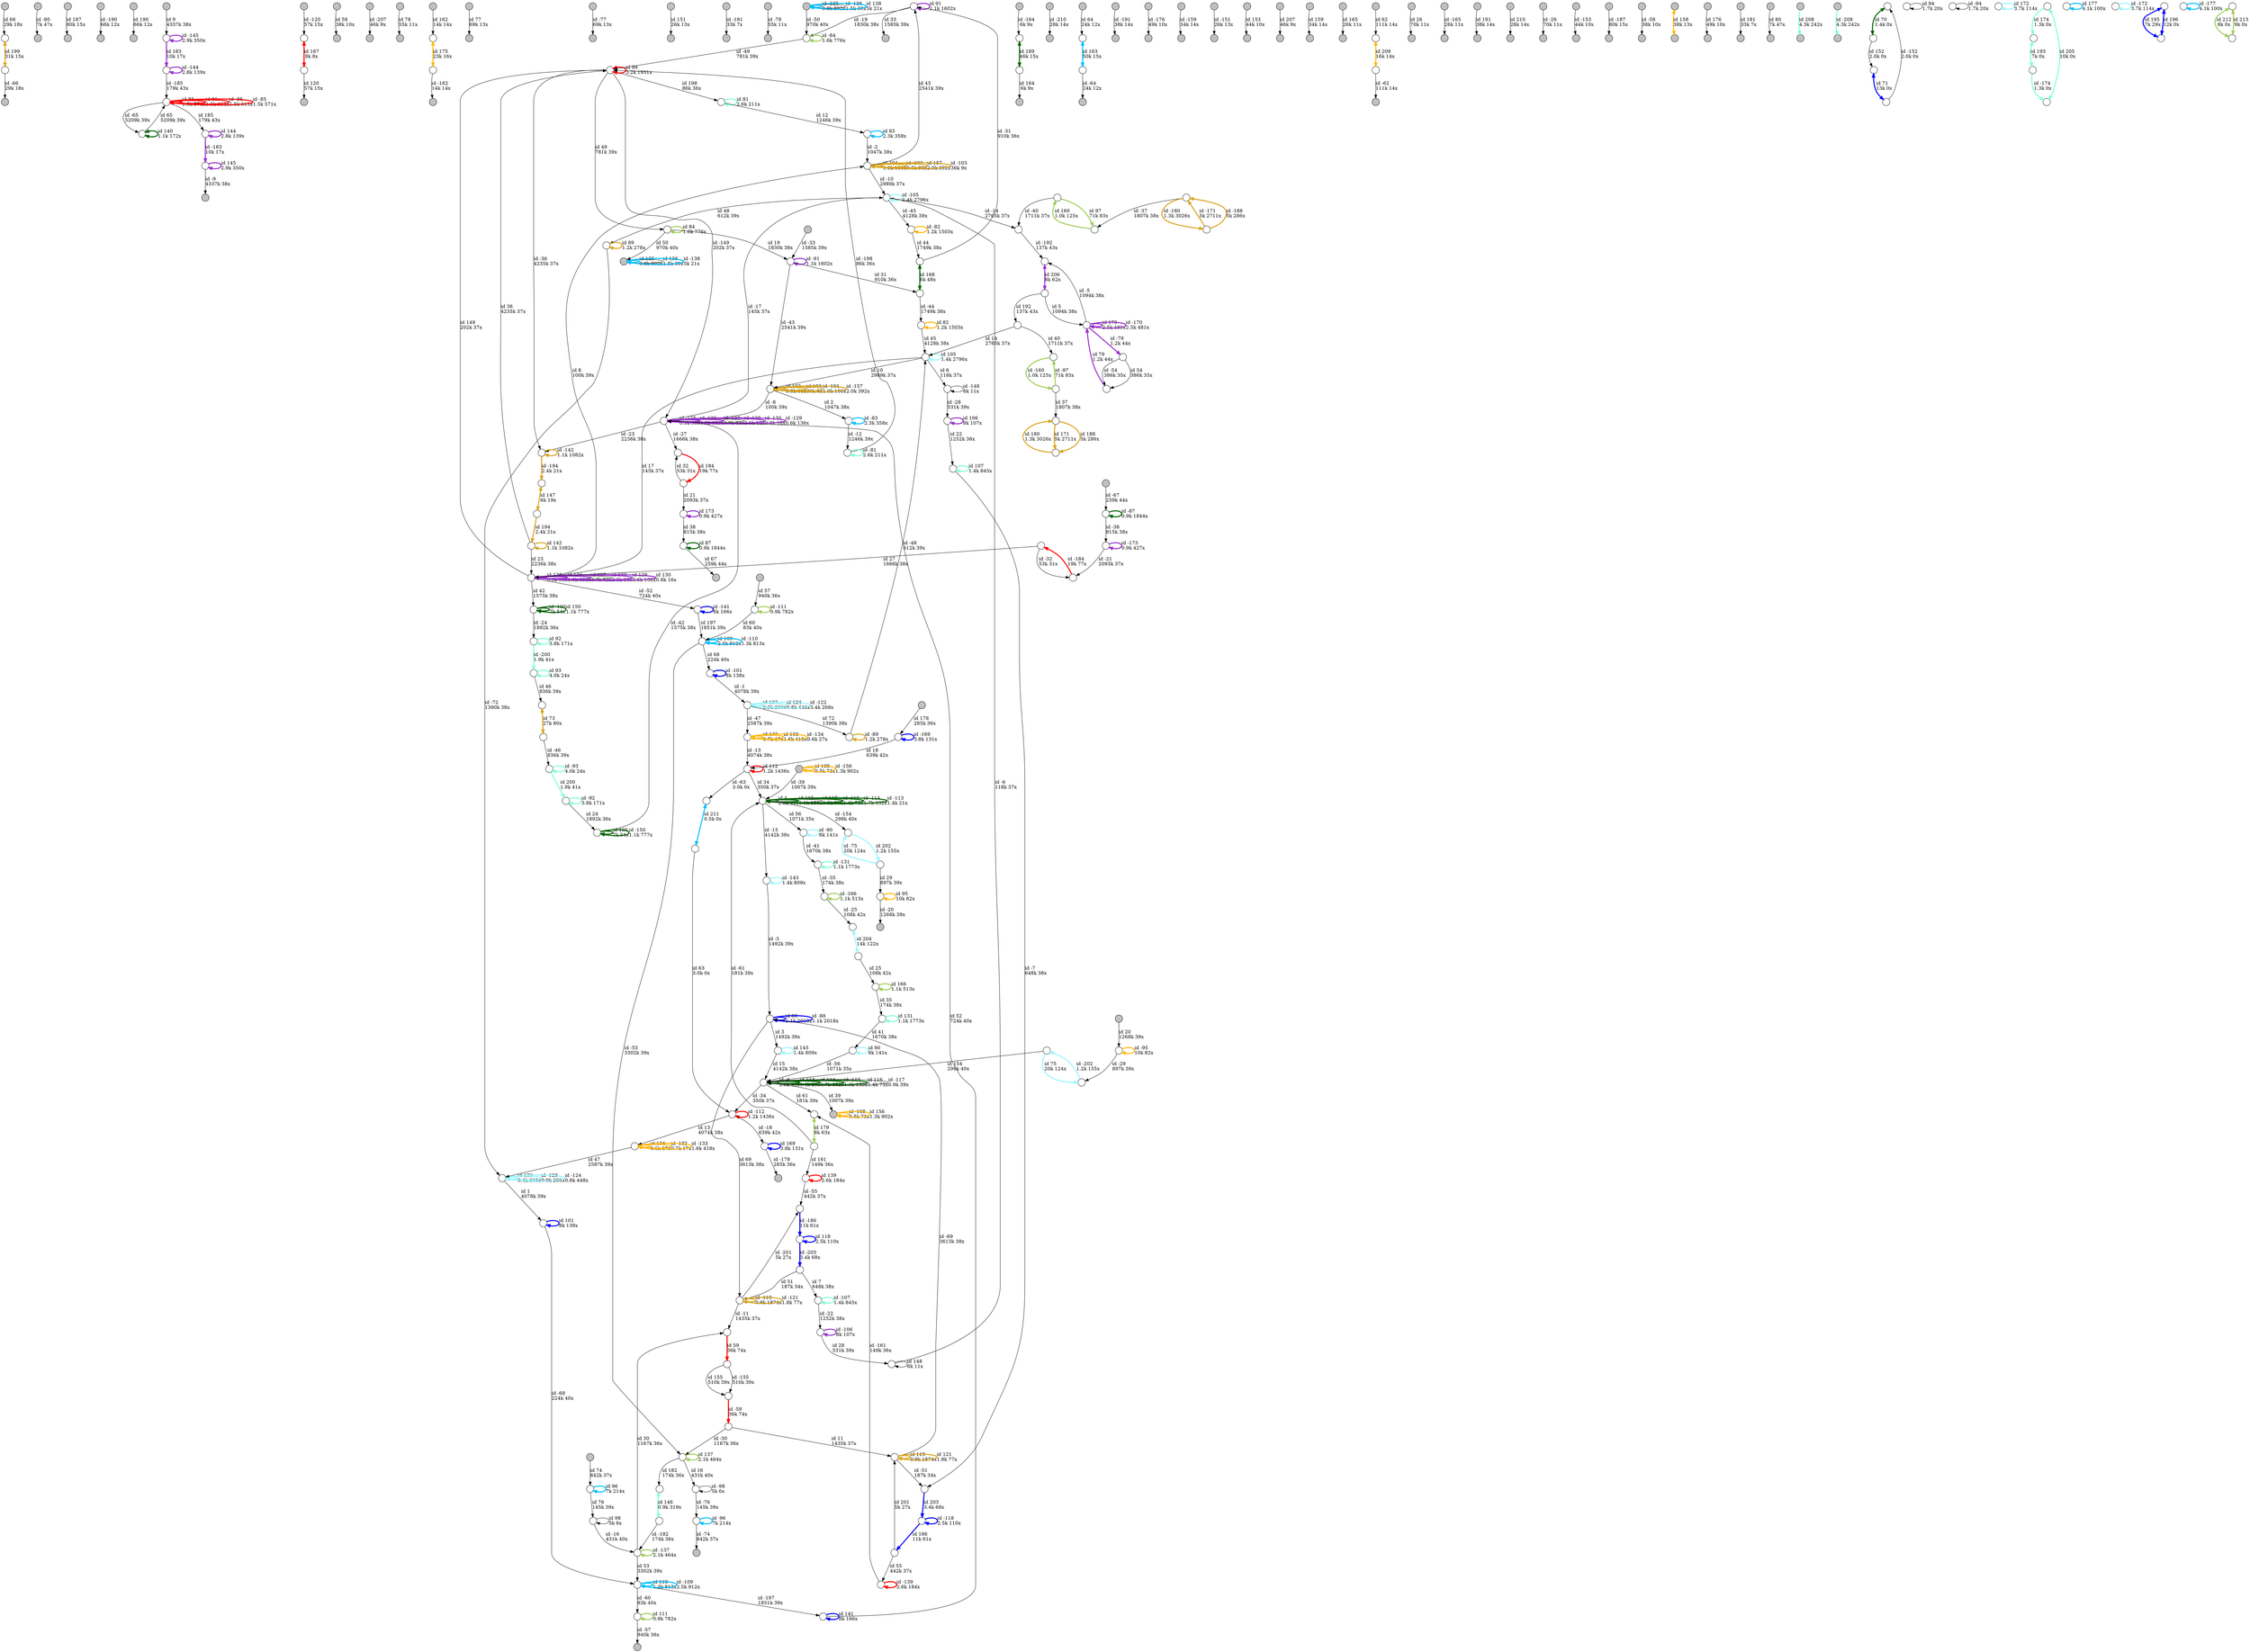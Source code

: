 digraph {
nodesep = 0.5;
node [shape = circle, label = "", height = 0.3];
"0" [style = "filled", fillcolor = "grey"];
"1" [style = "filled", fillcolor = "grey"];
"2" [style = "filled", fillcolor = "grey"];
"3" [style = "filled", fillcolor = "grey"];
"4" [style = "filled", fillcolor = "grey"];
"5" [style = "filled", fillcolor = "grey"];
"6" [style = "filled", fillcolor = "grey"];
"7" [style = "filled", fillcolor = "grey"];
"8" [style = "filled", fillcolor = "grey"];
"9" [style = "filled", fillcolor = "grey"];
"10" [style = "filled", fillcolor = "grey"];
"11" [style = "filled", fillcolor = "grey"];
"12" [style = "filled", fillcolor = "grey"];
"13" [style = "filled", fillcolor = "grey"];
"14" [style = "filled", fillcolor = "grey"];
"15" [style = "filled", fillcolor = "grey"];
"16" [style = "filled", fillcolor = "grey"];
"17" [style = "filled", fillcolor = "grey"];
"18" [style = "filled", fillcolor = "grey"];
"19" [style = "filled", fillcolor = "grey"];
"20" [style = "filled", fillcolor = "grey"];
"21" [style = "filled", fillcolor = "grey"];
"22" [style = "filled", fillcolor = "grey"];
"23" [style = "filled", fillcolor = "grey"];
"24" [style = "filled", fillcolor = "grey"];
"25" [style = "filled", fillcolor = "grey"];
"26" [style = "filled", fillcolor = "grey"];
"27" [style = "filled", fillcolor = "grey"];
"28" [style = "filled", fillcolor = "grey"];
"29" [style = "filled", fillcolor = "grey"];
"30" [style = "filled", fillcolor = "grey"];
"31" [style = "filled", fillcolor = "grey"];
"32" [style = "filled", fillcolor = "grey"];
"33" [style = "filled", fillcolor = "grey"];
"34" [style = "filled", fillcolor = "grey"];
"35" [style = "filled", fillcolor = "grey"];
"36" [style = "filled", fillcolor = "grey"];
"37" [style = "filled", fillcolor = "grey"];
"38" [style = "filled", fillcolor = "grey"];
"39" [style = "filled", fillcolor = "grey"];
"40" [style = "filled", fillcolor = "grey"];
"41" [style = "filled", fillcolor = "grey"];
"42" [style = "filled", fillcolor = "grey"];
"43" [style = "filled", fillcolor = "grey"];
"44" [style = "filled", fillcolor = "grey"];
"45" [style = "filled", fillcolor = "grey"];
"46" [style = "filled", fillcolor = "grey"];
"47" [style = "filled", fillcolor = "grey"];
"48" [style = "filled", fillcolor = "grey"];
"49" [style = "filled", fillcolor = "grey"];
"50" [style = "filled", fillcolor = "grey"];
"51" [style = "filled", fillcolor = "grey"];
"52" [style = "filled", fillcolor = "grey"];
"53" [style = "filled", fillcolor = "grey"];
"54" [style = "filled", fillcolor = "grey"];
"55" [style = "filled", fillcolor = "grey"];
"56" [style = "filled", fillcolor = "grey"];
"57" [style = "filled", fillcolor = "grey"];
"58" [style = "filled", fillcolor = "grey"];
"59" [style = "filled", fillcolor = "grey"];
"60" [style = "filled", fillcolor = "grey"];
"61" [style = "filled", fillcolor = "grey"];
"62" [style = "filled", fillcolor = "grey"];
"63" [style = "filled", fillcolor = "grey"];
"64" [style = "filled", fillcolor = "grey"];
"65" [style = "filled", fillcolor = "grey"];
"66" [style = "filled", fillcolor = "grey"];
"67" [style = "filled", fillcolor = "grey"];
"68" [style = "filled", fillcolor = "grey"];
"69" [style = "filled", fillcolor = "grey"];
"70" [style = "filled", fillcolor = "grey"];
"71" [style = "filled", fillcolor = "grey"];
"72" [style = "filled", fillcolor = "grey"];
"73" [style = "filled", fillcolor = "grey"];
"74" [style = "filled", fillcolor = "grey"];
"75" [style = "filled", fillcolor = "grey"];
"76" [style = "filled", fillcolor = "grey"];
"77" [style = "filled", fillcolor = "grey"];
"78" [style = "filled", fillcolor = "grey"];
"79" [style = "filled", fillcolor = "grey"];
"80" [style = "filled", fillcolor = "grey"];
"81" [style = "filled", fillcolor = "grey"];
"82" [style = "filled", fillcolor = "grey"];
"83" [style = "filled", fillcolor = "grey"];
"84" [style = "filled", fillcolor = "grey"];
"85" [style = "filled", fillcolor = "grey"];
"86" [style = "filled", fillcolor = "grey"];
"87" [style = "filled", fillcolor = "grey"];
"88" [style = "filled", fillcolor = "grey"];
"89" [style = "filled", fillcolor = "grey"];
"90" [style = "filled", fillcolor = "grey"];
"91" [style = "filled", fillcolor = "grey"];
"92" [style = "filled", fillcolor = "grey"];
"93" [style = "filled", fillcolor = "grey"];
"94" [style = "filled", fillcolor = "grey"];
"95" [style = "filled", fillcolor = "grey"];
"96" [style = "filled", fillcolor = "grey"];
"97" [style = "filled", fillcolor = "grey"];
"98" [style = "filled", fillcolor = "grey"];
"99" [style = "filled", fillcolor = "grey"];
"101" -> "100" [label = "id 1\l4078k 39x", color = "black"] ;
"103" -> "102" [label = "id -1\l4078k 39x", color = "black"] ;
"105" -> "104" [label = "id 2\l1047k 38x", color = "black"] ;
"107" -> "106" [label = "id 3\l1492k 39x", color = "black"] ;
"108" -> "108" [label = "id 4\l2.8k 41x", color = "black"] ;
"109" -> "109" [label = "id -4\l2.8k 41x", color = "black"] ;
"111" -> "110" [label = "id 5\l1094k 38x", color = "black"] ;
"112" -> "107" [label = "id -3\l1492k 39x", color = "black"] ;
"114" -> "113" [label = "id 6\l118k 37x", color = "black"] ;
"116" -> "115" [label = "id -6\l118k 37x", color = "black"] ;
"118" -> "117" [label = "id 7\l648k 38x", color = "black"] ;
"120" -> "119" [label = "id 8\l100k 39x", color = "black"] ;
"66" -> "121" [label = "id 9\l4337k 38x", color = "black"] ;
"114" -> "105" [label = "id 10\l2989k 37x", color = "black"] ;
"123" -> "122" [label = "id 11\l1435k 37x", color = "black"] ;
"125" -> "124" [label = "id 12\l1246k 39x", color = "black"] ;
"127" -> "126" [label = "id 13\l4074k 38x", color = "black"] ;
"128" -> "114" [label = "id 14\l2765k 37x", color = "black"] ;
"106" -> "109" [label = "id 15\l4142k 38x", color = "black"] ;
"130" -> "129" [label = "id 16\l431k 40x", color = "black"] ;
"114" -> "120" [label = "id 17\l145k 37x", color = "black"] ;
"131" -> "115" [label = "id -17\l145k 37x", color = "black"] ;
"133" -> "132" [label = "id 18\l639k 42x", color = "black"] ;
"135" -> "134" [label = "id 19\l1830k 38x", color = "black"] ;
"91" -> "136" [label = "id 20\l1268k 39x", color = "black"] ;
"138" -> "137" [label = "id 21\l2093k 37x", color = "black"] ;
"140" -> "139" [label = "id -21\l2093k 37x", color = "black"] ;
"142" -> "141" [label = "id 22\l1252k 38x", color = "black"] ;
"143" -> "120" [label = "id 23\l2236k 38x", color = "black"] ;
"131" -> "144" [label = "id -23\l2236k 38x", color = "black"] ;
"146" -> "145" [label = "id 24\l1892k 36x", color = "black"] ;
"148" -> "147" [label = "id 25\l108k 42x", color = "black"] ;
"38" -> "92" [label = "id 26\l70k 11x", color = "black"] ;
"149" -> "120" [label = "id 27\l1666k 38x", color = "black"] ;
"150" -> "116" [label = "id 28\l531k 39x", color = "black"] ;
"152" -> "151" [label = "id 29\l897k 39x", color = "black"] ;
"154" -> "153" [label = "id 30\l1167k 36x", color = "black"] ;
"123" -> "130" [label = "id -30\l1167k 36x", color = "black"] ;
"134" -> "155" [label = "id 31\l910k 36x", color = "black"] ;
"138" -> "156" [label = "id 32\l53k 31x", color = "black"] ;
"157" -> "19" [label = "id 33\l1585k 39x", color = "black"] ;
"158" -> "153" [label = "id -11\l1435k 37x", color = "black"] ;
"159" -> "157" [label = "id -31\l910k 36x", color = "black"] ;
"132" -> "108" [label = "id 34\l350k 37x", color = "black"] ;
"147" -> "160" [label = "id 35\l174k 38x", color = "black"] ;
"143" -> "161" [label = "id 36\l4235k 37x", color = "black"] ;
"163" -> "162" [label = "id 37\l1807k 38x", color = "black"] ;
"30" -> "134" [label = "id -33\l1585k 39x", color = "black"] ;
"137" -> "164" [label = "id 38\l815k 38x", color = "black"] ;
"165" -> "140" [label = "id -38\l815k 38x", color = "black"] ;
"109" -> "94" [label = "id 39\l1007k 39x", color = "black"] ;
"87" -> "108" [label = "id -39\l1007k 39x", color = "black"] ;
"117" -> "150" [label = "id -22\l1252k 38x", color = "black"] ;
"128" -> "166" [label = "id 40\l1711k 37x", color = "black"] ;
"151" -> "70" [label = "id -20\l1268k 39x", color = "black"] ;
"160" -> "167" [label = "id 41\l1670k 38x", color = "black"] ;
"120" -> "168" [label = "id 42\l1575k 38x", color = "black"] ;
"145" -> "131" [label = "id -42\l1575k 38x", color = "black"] ;
"119" -> "157" [label = "id 43\l2541k 39x", color = "black"] ;
"169" -> "159" [label = "id 44\l1749k 38x", color = "black"] ;
"155" -> "170" [label = "id -44\l1749k 38x", color = "black"] ;
"172" -> "171" [label = "id -35\l174k 38x", color = "black"] ;
"170" -> "114" [label = "id 45\l4128k 38x", color = "black"] ;
"174" -> "173" [label = "id -40\l1711k 37x", color = "black"] ;
"176" -> "175" [label = "id -37\l1807k 38x", color = "black"] ;
"178" -> "177" [label = "id 46\l836k 39x", color = "black"] ;
"168" -> "179" [label = "id -24\l1892k 36x", color = "black"] ;
"161" -> "144" [label = "id -36\l4235k 37x", color = "black"] ;
"126" -> "101" [label = "id 47\l2587k 39x", color = "black"] ;
"102" -> "180" [label = "id -47\l2587k 39x", color = "black"] ;
"115" -> "181" [label = "id 48\l612k 39x", color = "black"] ;
"115" -> "173" [label = "id -14\l2765k 37x", color = "black"] ;
"104" -> "182" [label = "id -12\l1246k 39x", color = "black"] ;
"183" -> "114" [label = "id -48\l612k 39x", color = "black"] ;
"161" -> "135" [label = "id 49\l781k 39x", color = "black"] ;
"184" -> "161" [label = "id -49\l781k 39x", color = "black"] ;
"185" -> "5" [label = "id -9\l4337k 38x", color = "black"] ;
"135" -> "88" [label = "id 50\l970k 40x", color = "black"] ;
"75" -> "184" [label = "id -50\l970k 40x", color = "black"] ;
"118" -> "158" [label = "id 51\l187k 34x", color = "black"] ;
"186" -> "131" [label = "id 52\l724k 40x", color = "black"] ;
"122" -> "187" [label = "id -51\l187k 34x", color = "black"] ;
"120" -> "188" [label = "id -52\l724k 40x", color = "black"] ;
"154" -> "189" [label = "id 53\l3302k 39x", color = "black"] ;
"190" -> "154" [label = "id -16\l431k 40x", color = "black"] ;
"191" -> "130" [label = "id -53\l3302k 39x", color = "black"] ;
"131" -> "156" [label = "id -27\l1666k 38x", color = "black"] ;
"136" -> "192" [label = "id -29\l897k 39x", color = "black"] ;
"194" -> "193" [label = "id 54\l386k 35x", color = "black"] ;
"194" -> "193" [label = "id -54\l386k 35x", color = "black"] ;
"134" -> "105" [label = "id -43\l2541k 39x", color = "black"] ;
"108" -> "112" [label = "id -15\l4142k 38x", color = "black"] ;
"196" -> "195" [label = "id 55\l442k 37x", color = "black"] ;
"108" -> "197" [label = "id 56\l1071k 35x", color = "black"] ;
"127" -> "198" [label = "id -18\l639k 42x", color = "black"] ;
"24" -> "199" [label = "id 57\l940k 36x", color = "black"] ;
"76" -> "7" [label = "id 58\l38k 10x", color = "black"] ;
"141" -> "187" [label = "id -7\l648k 38x", color = "black"] ;
"197" -> "172" [label = "id -41\l1670k 38x", color = "black"] ;
"180" -> "132" [label = "id -13\l4074k 38x", color = "black"] ;
"113" -> "142" [label = "id -28\l531k 39x", color = "black"] ;
"157" -> "184" [label = "id -19\l1830k 38x", color = "black"] ;
"153" -> "200" [label = "id 59\l36k 74x", color = "red" , penwidth = 3] ;
"201" -> "123" [label = "id -59\l36k 74x", color = "red" , penwidth = 3] ;
"199" -> "191" [label = "id 60\l83k 40x", color = "black"] ;
"110" -> "202" [label = "id -5\l1094k 38x", color = "black"] ;
"189" -> "203" [label = "id -60\l83k 40x", color = "black"] ;
"109" -> "204" [label = "id 61\l181k 39x", color = "black"] ;
"90" -> "205" [label = "id 62\l111k 14x", color = "black"] ;
"206" -> "37" [label = "id -62\l111k 14x", color = "black"] ;
"115" -> "169" [label = "id -45\l4128k 38x", color = "black"] ;
"109" -> "127" [label = "id -34\l350k 37x", color = "black"] ;
"207" -> "127" [label = "id 63\l3.0k 0x", color = "black"] ;
"132" -> "208" [label = "id -63\l3.0k 0x", color = "black"] ;
"22" -> "209" [label = "id 64\l24k 12x", color = "black"] ;
"105" -> "131" [label = "id -8\l100k 39x", color = "black"] ;
"211" -> "210" [label = "id 65\l5209k 39x", color = "black"] ;
"210" -> "211" [label = "id -65\l5209k 39x", color = "black"] ;
"0" -> "212" [label = "id 66\l29k 18x", color = "black"] ;
"171" -> "213" [label = "id -25\l108k 42x", color = "black"] ;
"164" -> "55" [label = "id 67\l259k 44x", color = "black"] ;
"60" -> "165" [label = "id -67\l259k 44x", color = "black"] ;
"191" -> "103" [label = "id 68\l224k 40x", color = "black"] ;
"167" -> "109" [label = "id -56\l1071k 35x", color = "black"] ;
"107" -> "158" [label = "id 69\l3613k 38x", color = "black"] ;
"122" -> "107" [label = "id -69\l3613k 38x", color = "black"] ;
"215" -> "214" [label = "id 70\l1.4k 0x", color = "darkgreen" , penwidth = 3, dir = both] ;
"217" -> "216" [label = "id 71\l13k 0x", color = "blue" , penwidth = 3, dir = both] ;
"119" -> "115" [label = "id -10\l2989k 37x", color = "black"] ;
"149" -> "139" [label = "id -32\l53k 31x", color = "black"] ;
"102" -> "183" [label = "id 72\l1390k 38x", color = "black"] ;
"219" -> "218" [label = "id -55\l442k 37x", color = "black"] ;
"177" -> "220" [label = "id 73\l27k 80x", color = "goldenrod" , penwidth = 3, dir = both] ;
"43" -> "221" [label = "id 74\l842k 37x", color = "black"] ;
"222" -> "192" [label = "id 75\l20k 124x", color = "cadetblue1" , penwidth = 3] ;
"221" -> "190" [label = "id 76\l145k 39x", color = "black"] ;
"129" -> "223" [label = "id -76\l145k 39x", color = "black"] ;
"59" -> "13" [label = "id 77\l69k 13x", color = "black"] ;
"78" -> "9" [label = "id 78\l55k 11x", color = "black"] ;
"193" -> "110" [label = "id 79\l1.2k 44x", color = "darkorchid" , penwidth = 3] ;
"110" -> "194" [label = "id -79\l1.2k 44x", color = "darkorchid" , penwidth = 3] ;
"74" -> "86" [label = "id 80\l7k 47x", color = "black"] ;
"53" -> "1" [label = "id -80\l7k 47x", color = "black"] ;
"125" -> "125" [label = "id 81\l2.6k 211x", color = "aquamarine1" , penwidth = 3] ;
"124" -> "119" [label = "id -2\l1047k 38x", color = "black"] ;
"170" -> "170" [label = "id 82\l1.2k 1503x", color = "darkgoldenrod1" , penwidth = 3] ;
"124" -> "124" [label = "id 83\l2.3k 358x", color = "deepskyblue1" , penwidth = 3] ;
"135" -> "135" [label = "id 84\l1.6k 776x", color = "darkolivegreen3" , penwidth = 3] ;
"184" -> "184" [label = "id -84\l1.6k 776x", color = "darkolivegreen3" , penwidth = 3] ;
"210" -> "210" [label = "id 85\l1.5k 571x", color = "red" , penwidth = 3] ;
"210" -> "210" [label = "id 86\l1.5k 613x", color = "red" , penwidth = 3] ;
"164" -> "164" [label = "id 87\l0.9k 1844x", color = "darkgreen" , penwidth = 3] ;
"107" -> "107" [label = "id 88\l1.1k 2018x", color = "blue" , penwidth = 3] ;
"181" -> "181" [label = "id 89\l1.2k 278x", color = "goldenrod" , penwidth = 3] ;
"167" -> "167" [label = "id 90\l8k 141x", color = "cadetblue1" , penwidth = 3] ;
"157" -> "157" [label = "id 91\l1.1k 1602x", color = "darkorchid" , penwidth = 3] ;
"179" -> "179" [label = "id 92\l3.8k 171x", color = "aquamarine1" , penwidth = 3] ;
"178" -> "178" [label = "id 93\l4.0k 24x", color = "aquamarine1" , penwidth = 3] ;
"224" -> "224" [label = "id 94\l1.7k 20x", color = "black"] ;
"225" -> "225" [label = "id -94\l1.7k 20x", color = "black"] ;
"151" -> "151" [label = "id 95\l10k 82x", color = "darkgoldenrod1" , penwidth = 3] ;
"221" -> "221" [label = "id 96\l7k 214x", color = "deepskyblue1" , penwidth = 3] ;
"174" -> "175" [label = "id 97\l71k 83x", color = "darkolivegreen3" , penwidth = 3] ;
"223" -> "223" [label = "id -96\l7k 214x", color = "deepskyblue1" , penwidth = 3] ;
"190" -> "190" [label = "id 98\l5k 6x", color = "black"] ;
"161" -> "161" [label = "id 99\l3.2k 1931x", color = "red" , penwidth = 3, dir = both] ;
"145" -> "145" [label = "id 100\l7k 54x", color = "darkgreen" , penwidth = 3] ;
"168" -> "168" [label = "id -100\l7k 54x", color = "darkgreen" , penwidth = 3] ;
"226" -> "226" [label = "id -93\l4.0k 24x", color = "aquamarine1" , penwidth = 3] ;
"100" -> "100" [label = "id 101\l8k 138x", color = "blue" , penwidth = 3] ;
"105" -> "105" [label = "id 102\l0.5k 93x", color = "goldenrod" , penwidth = 3] ;
"105" -> "105" [label = "id 103\l36k 9x", color = "goldenrod" , penwidth = 3] ;
"119" -> "119" [label = "id 104\l1.0k 106x", color = "goldenrod" , penwidth = 3] ;
"114" -> "114" [label = "id 105\l1.4k 2796x", color = "cadetblue1" , penwidth = 3] ;
"227" -> "50" [label = "id -64\l24k 12x", color = "black"] ;
"105" -> "105" [label = "id -104\l1.0k 106x", color = "goldenrod" , penwidth = 3] ;
"142" -> "142" [label = "id 106\l8k 107x", color = "darkorchid" , penwidth = 3] ;
"150" -> "150" [label = "id -106\l8k 107x", color = "darkorchid" , penwidth = 3] ;
"141" -> "141" [label = "id 107\l1.4k 845x", color = "aquamarine1" , penwidth = 3] ;
"117" -> "117" [label = "id -107\l1.4k 845x", color = "aquamarine1" , penwidth = 3] ;
"87" -> "87" [label = "id 108\l0.5k 73x", color = "darkgoldenrod1" , penwidth = 3] ;
"94" -> "94" [label = "id -108\l0.5k 73x", color = "darkgoldenrod1" , penwidth = 3] ;
"191" -> "191" [label = "id 109\l2.5k 912x", color = "deepskyblue1" , penwidth = 3] ;
"189" -> "189" [label = "id 110\l1.3k 813x", color = "deepskyblue1" , penwidth = 3] ;
"191" -> "191" [label = "id -110\l1.3k 813x", color = "deepskyblue1" , penwidth = 3] ;
"203" -> "203" [label = "id 111\l0.9k 782x", color = "darkolivegreen3" , penwidth = 3] ;
"134" -> "134" [label = "id -91\l1.1k 1602x", color = "darkorchid" , penwidth = 3] ;
"132" -> "132" [label = "id 112\l1.2k 1436x", color = "red" , penwidth = 3] ;
"109" -> "109" [label = "id 113\l1.4k 21x", color = "darkgreen" , penwidth = 3] ;
"109" -> "109" [label = "id 114\l1.7k 632x", color = "darkgreen" , penwidth = 3] ;
"108" -> "108" [label = "id 115\l1.1k 150x", color = "darkgreen" , penwidth = 3] ;
"109" -> "109" [label = "id -115\l1.1k 150x", color = "darkgreen" , penwidth = 3] ;
"109" -> "109" [label = "id 116\l1.4k 73x", color = "darkgreen" , penwidth = 3] ;
"108" -> "108" [label = "id 117\l0.9k 39x", color = "black"] ;
"228" -> "228" [label = "id 118\l2.5k 110x", color = "blue" , penwidth = 3] ;
"122" -> "122" [label = "id 119\l0.9k 1874x", color = "goldenrod" , penwidth = 3] ;
"158" -> "158" [label = "id -119\l0.9k 1874x", color = "goldenrod" , penwidth = 3] ;
"229" -> "6" [label = "id 120\l57k 15x", color = "black"] ;
"122" -> "122" [label = "id 121\l1.8k 77x", color = "goldenrod" , penwidth = 3] ;
"158" -> "158" [label = "id -121\l1.8k 77x", color = "goldenrod" , penwidth = 3] ;
"101" -> "101" [label = "id 122\l3.4k 268x", color = "cadetblue1" , penwidth = 3] ;
"102" -> "102" [label = "id 123\l0.9k 280x", color = "cadetblue1" , penwidth = 3] ;
"102" -> "102" [label = "id 124\l0.8k 448x", color = "cadetblue1" , penwidth = 3] ;
"120" -> "120" [label = "id 125\l0.9k 90x", color = "darkorchid" , penwidth = 3] ;
"131" -> "131" [label = "id -125\l0.9k 90x", color = "darkorchid" , penwidth = 3] ;
"120" -> "120" [label = "id 126\l1.0k 193x", color = "darkorchid" , penwidth = 3] ;
"131" -> "131" [label = "id -126\l1.0k 193x", color = "darkorchid" , penwidth = 3] ;
"120" -> "120" [label = "id 127\l3.7k 82x", color = "darkorchid" , penwidth = 3] ;
"131" -> "131" [label = "id -127\l3.7k 82x", color = "darkorchid" , penwidth = 3] ;
"120" -> "120" [label = "id 128\l2.5k 19x", color = "black"] ;
"101" -> "101" [label = "id -123\l0.9k 280x", color = "cadetblue1" , penwidth = 3] ;
"131" -> "131" [label = "id -128\l2.5k 19x", color = "black"] ;
"120" -> "120" [label = "id 129\l0.6k 136x", color = "darkorchid" , penwidth = 3] ;
"120" -> "120" [label = "id 130\l0.8k 16x", color = "darkorchid" , penwidth = 3] ;
"210" -> "210" [label = "id -86\l1.5k 613x", color = "red" , penwidth = 3] ;
"131" -> "131" [label = "id -130\l0.8k 16x", color = "darkorchid" , penwidth = 3] ;
"160" -> "160" [label = "id 131\l1.1k 1773x", color = "aquamarine1" , penwidth = 3] ;
"180" -> "180" [label = "id 132\l0.7k 17x", color = "darkgoldenrod1" , penwidth = 3] ;
"180" -> "180" [label = "id 133\l1.6k 418x", color = "darkgoldenrod1" , penwidth = 3] ;
"126" -> "126" [label = "id 134\l0.6k 27x", color = "darkgoldenrod1" , penwidth = 3] ;
"180" -> "180" [label = "id -134\l0.6k 27x", color = "darkgoldenrod1" , penwidth = 3] ;
"58" -> "230" [label = "id -120\l57k 15x", color = "black"] ;
"88" -> "88" [label = "id 135\l0.8k 802x", color = "deepskyblue1" , penwidth = 3] ;
"75" -> "75" [label = "id -135\l0.8k 802x", color = "deepskyblue1" , penwidth = 3] ;
"88" -> "88" [label = "id 136\l1.5k 30x", color = "black"] ;
"75" -> "75" [label = "id -136\l1.5k 30x", color = "black"] ;
"169" -> "169" [label = "id -82\l1.2k 1503x", color = "darkgoldenrod1" , penwidth = 3] ;
"163" -> "166" [label = "id -97\l71k 83x", color = "darkolivegreen3" , penwidth = 3] ;
"130" -> "130" [label = "id 137\l2.1k 464x", color = "darkolivegreen3" , penwidth = 3] ;
"75" -> "75" [label = "id 138\l5k 21x", color = "deepskyblue1" , penwidth = 3] ;
"219" -> "219" [label = "id 139\l2.6k 184x", color = "red" , penwidth = 3] ;
"211" -> "211" [label = "id 140\l1.1k 172x", color = "darkgreen" , penwidth = 3, dir = both] ;
"186" -> "186" [label = "id 141\l8k 166x", color = "blue" , penwidth = 3] ;
"188" -> "188" [label = "id -141\l8k 166x", color = "blue" , penwidth = 3] ;
"143" -> "143" [label = "id 142\l1.1k 1082x", color = "goldenrod" , penwidth = 3] ;
"144" -> "144" [label = "id -142\l1.1k 1082x", color = "goldenrod" , penwidth = 3] ;
"106" -> "106" [label = "id 143\l1.4k 809x", color = "cadetblue1" , penwidth = 3] ;
"231" -> "231" [label = "id 144\l2.8k 139x", color = "darkorchid" , penwidth = 3] ;
"185" -> "185" [label = "id 145\l2.9k 350x", color = "darkorchid" , penwidth = 3] ;
"121" -> "121" [label = "id -145\l2.9k 350x", color = "darkorchid" , penwidth = 3] ;
"119" -> "119" [label = "id -102\l0.5k 93x", color = "goldenrod" , penwidth = 3] ;
"100" -> "189" [label = "id -68\l224k 40x", color = "black"] ;
"233" -> "232" [label = "id 146\l0.9k 319x", color = "aquamarine1" , penwidth = 3, dir = both] ;
"235" -> "234" [label = "id 147\l6k 19x", color = "goldenrod" , penwidth = 3, dir = both] ;
"116" -> "116" [label = "id 148\l6k 11x", color = "black"] ;
"120" -> "161" [label = "id 149\l202k 37x", color = "black"] ;
"161" -> "131" [label = "id -149\l202k 37x", color = "black"] ;
"168" -> "168" [label = "id 150\l1.1k 777x", color = "darkgreen" , penwidth = 3] ;
"127" -> "127" [label = "id -112\l1.2k 1436x", color = "red" , penwidth = 3] ;
"112" -> "112" [label = "id -143\l1.4k 809x", color = "cadetblue1" , penwidth = 3] ;
"108" -> "108" [label = "id -116\l1.4k 73x", color = "darkgreen" , penwidth = 3] ;
"26" -> "15" [label = "id 151\l26k 13x", color = "black"] ;
"214" -> "217" [label = "id 152\l2.0k 0x", color = "black"] ;
"216" -> "215" [label = "id -152\l2.0k 0x", color = "black"] ;
"81" -> "29" [label = "id 153\l44k 10x", color = "black"] ;
"222" -> "109" [label = "id 154\l298k 40x", color = "black"] ;
"99" -> "48" [label = "id -153\l44k 10x", color = "black"] ;
"200" -> "201" [label = "id 155\l510k 39x", color = "black"] ;
"94" -> "94" [label = "id 156\l1.3k 902x", color = "darkgoldenrod1" , penwidth = 3] ;
"17" -> "47" [label = "id -78\l55k 11x", color = "black"] ;
"119" -> "119" [label = "id 157\l2.0k 392x", color = "goldenrod" , penwidth = 3] ;
"69" -> "64" [label = "id 158\l38k 13x", color = "darkgoldenrod1" , penwidth = 3, dir = both] ;
"33" -> "98" [label = "id 159\l34k 14x", color = "black"] ;
"165" -> "165" [label = "id -87\l0.9k 1844x", color = "darkgreen" , penwidth = 3] ;
"189" -> "189" [label = "id -109\l2.5k 912x", color = "deepskyblue1" , penwidth = 3] ;
"79" -> "52" [label = "id -58\l38k 10x", color = "black"] ;
"236" -> "236" [label = "id -144\l2.8k 139x", color = "darkorchid" , penwidth = 3] ;
"181" -> "101" [label = "id -72\l1390k 38x", color = "black"] ;
"146" -> "146" [label = "id -92\l3.8k 171x", color = "aquamarine1" , penwidth = 3] ;
"175" -> "174" [label = "id 160\l1.0k 125x", color = "darkolivegreen3" , penwidth = 3] ;
"166" -> "163" [label = "id -160\l1.0k 125x", color = "darkolivegreen3" , penwidth = 3] ;
"203" -> "97" [label = "id -57\l940k 36x", color = "black"] ;
"237" -> "219" [label = "id 161\l149k 36x", color = "black"] ;
"77" -> "238" [label = "id 162\l14k 14x", color = "black"] ;
"209" -> "227" [label = "id 163\l50k 15x", color = "deepskyblue1" , penwidth = 3, dir = both] ;
"239" -> "12" [label = "id -162\l14k 14x", color = "black"] ;
"240" -> "20" [label = "id 164\l6k 9x", color = "black"] ;
"220" -> "226" [label = "id -46\l836k 39x", color = "black"] ;
"54" -> "36" [label = "id 165\l26k 11x", color = "black"] ;
"104" -> "104" [label = "id -83\l2.3k 358x", color = "deepskyblue1" , penwidth = 3] ;
"197" -> "197" [label = "id -90\l8k 141x", color = "cadetblue1" , penwidth = 3] ;
"147" -> "147" [label = "id 166\l1.1k 513x", color = "darkolivegreen3" , penwidth = 3] ;
"230" -> "229" [label = "id 167\l8k 8x", color = "red" , penwidth = 3, dir = both] ;
"159" -> "155" [label = "id 168\l6k 48x", color = "darkgreen" , penwidth = 3, dir = both] ;
"198" -> "198" [label = "id 169\l3.8k 131x", color = "blue" , penwidth = 3] ;
"183" -> "183" [label = "id -89\l1.2k 278x", color = "goldenrod" , penwidth = 3] ;
"195" -> "195" [label = "id -139\l2.6k 184x", color = "red" , penwidth = 3] ;
"110" -> "110" [label = "id 170\l2.5k 481x", color = "darkorchid" , penwidth = 3] ;
"72" -> "27" [label = "id -159\l34k 14x", color = "black"] ;
"101" -> "101" [label = "id -124\l0.8k 448x", color = "cadetblue1" , penwidth = 3] ;
"102" -> "102" [label = "id -122\l3.4k 268x", color = "cadetblue1" , penwidth = 3] ;
"162" -> "241" [label = "id 171\l5k 2711x", color = "goldenrod" , penwidth = 3] ;
"242" -> "242" [label = "id 172\l3.7k 114x", color = "cadetblue1" , penwidth = 3] ;
"108" -> "108" [label = "id -114\l1.7k 632x", color = "darkgreen" , penwidth = 3] ;
"14" -> "31" [label = "id -77\l69k 13x", color = "black"] ;
"110" -> "110" [label = "id -170\l2.5k 481x", color = "darkorchid" , penwidth = 3] ;
"136" -> "136" [label = "id -95\l10k 82x", color = "darkgoldenrod1" , penwidth = 3] ;
"137" -> "137" [label = "id 173\l0.9k 427x", color = "darkorchid" , penwidth = 3] ;
"244" -> "243" [label = "id 174\l1.3k 0x", color = "aquamarine1" , penwidth = 3] ;
"238" -> "239" [label = "id 175\l23k 16x", color = "darkgoldenrod1" , penwidth = 3, dir = both] ;
"126" -> "126" [label = "id -132\l0.7k 17x", color = "darkgoldenrod1" , penwidth = 3] ;
"200" -> "201" [label = "id -155\l510k 39x", color = "black"] ;
"113" -> "113" [label = "id -148\l6k 11x", color = "black"] ;
"87" -> "87" [label = "id -156\l1.3k 902x", color = "darkgoldenrod1" , penwidth = 3] ;
"105" -> "105" [label = "id -157\l2.0k 392x", color = "goldenrod" , penwidth = 3] ;
"82" -> "71" [label = "id 176\l49k 10x", color = "black"] ;
"245" -> "245" [label = "id 177\l4.1k 100x", color = "deepskyblue1" , penwidth = 3] ;
"56" -> "133" [label = "id 178\l285k 36x", color = "black"] ;
"223" -> "62" [label = "id -74\l842k 37x", color = "black"] ;
"246" -> "246" [label = "id -172\l3.7k 114x", color = "cadetblue1" , penwidth = 3] ;
"204" -> "237" [label = "id 179\l8k 63x", color = "darkolivegreen3" , penwidth = 3, dir = both] ;
"241" -> "162" [label = "id 180\l1.3k 3026x", color = "goldenrod" , penwidth = 3] ;
"73" -> "95" [label = "id 181\l33k 7x", color = "black"] ;
"140" -> "140" [label = "id -173\l0.9k 427x", color = "darkorchid" , penwidth = 3] ;
"130" -> "233" [label = "id 182\l174k 36x", color = "black"] ;
"154" -> "154" [label = "id -137\l2.1k 464x", color = "darkolivegreen3" , penwidth = 3] ;
"121" -> "236" [label = "id 183\l10k 17x", color = "darkorchid" , penwidth = 3] ;
"126" -> "126" [label = "id -133\l1.6k 418x", color = "darkgoldenrod1" , penwidth = 3] ;
"156" -> "138" [label = "id 184\l19k 77x", color = "red" , penwidth = 3] ;
"129" -> "129" [label = "id -98\l5k 6x", color = "black"] ;
"210" -> "231" [label = "id 185\l179k 43x", color = "black"] ;
"109" -> "109" [label = "id -117\l0.9k 39x", color = "black"] ;
"68" -> "247" [label = "id -164\l6k 9x", color = "black"] ;
"248" -> "196" [label = "id 186\l11k 61x", color = "blue" , penwidth = 3] ;
"171" -> "171" [label = "id -166\l1.1k 513x", color = "darkolivegreen3" , penwidth = 3] ;
"61" -> "2" [label = "id 187\l80k 15x", color = "black"] ;
"162" -> "241" [label = "id 188\l5k 286x", color = "goldenrod" , penwidth = 3] ;
"249" -> "176" [label = "id -171\l5k 2711x", color = "goldenrod" , penwidth = 3] ;
"236" -> "210" [label = "id -185\l179k 43x", color = "black"] ;
"145" -> "145" [label = "id -150\l1.1k 777x", color = "darkgreen" , penwidth = 3] ;
"247" -> "240" [label = "id 189\l46k 15x", color = "darkgreen" , penwidth = 3, dir = both] ;
"182" -> "182" [label = "id -81\l2.6k 211x", color = "aquamarine1" , penwidth = 3] ;
"4" -> "10" [label = "id 190\l66k 12x", color = "black"] ;
"133" -> "133" [label = "id -169\l3.8k 131x", color = "blue" , penwidth = 3] ;
"51" -> "40" [label = "id 191\l38k 14x", color = "black"] ;
"249" -> "176" [label = "id -188\l5k 286x", color = "goldenrod" , penwidth = 3] ;
"176" -> "249" [label = "id -180\l1.3k 3026x", color = "goldenrod" , penwidth = 3] ;
"111" -> "128" [label = "id 192\l137k 43x", color = "black"] ;
"243" -> "250" [label = "id 193\l7k 0x", color = "aquamarine1" , penwidth = 3, dir = both] ;
"198" -> "57" [label = "id -178\l285k 36x", color = "black"] ;
"237" -> "108" [label = "id -61\l181k 39x", color = "black"] ;
"234" -> "143" [label = "id 194\l2.4k 21x", color = "goldenrod" , penwidth = 3] ;
"144" -> "235" [label = "id -194\l2.4k 21x", color = "goldenrod" , penwidth = 3] ;
"252" -> "251" [label = "id 195\l7k 29x", color = "blue" , penwidth = 3, dir = both] ;
"251" -> "252" [label = "id 196\l12k 0x", color = "blue" , penwidth = 3, dir = both] ;
"188" -> "191" [label = "id 197\l1851k 39x", color = "black"] ;
"250" -> "253" [label = "id -174\l1.3k 0x", color = "aquamarine1" , penwidth = 3] ;
"115" -> "115" [label = "id -105\l1.4k 2796x", color = "cadetblue1" , penwidth = 3] ;
"161" -> "125" [label = "id 198\l86k 36x", color = "black"] ;
"232" -> "154" [label = "id -182\l174k 36x", color = "black"] ;
"173" -> "202" [label = "id -192\l137k 43x", color = "black"] ;
"212" -> "254" [label = "id 199\l31k 15x", color = "goldenrod" , penwidth = 3, dir = both] ;
"119" -> "119" [label = "id -103\l36k 9x", color = "goldenrod" , penwidth = 3] ;
"88" -> "88" [label = "id -138\l5k 21x", color = "deepskyblue1" , penwidth = 3] ;
"254" -> "11" [label = "id -66\l29k 18x", color = "black"] ;
"226" -> "146" [label = "id 200\l1.9k 41x", color = "aquamarine1" , penwidth = 3] ;
"196" -> "122" [label = "id 201\l5k 27x", color = "black"] ;
"255" -> "152" [label = "id 202\l1.2k 155x", color = "cadetblue1" , penwidth = 3] ;
"218" -> "228" [label = "id -186\l11k 61x", color = "blue" , penwidth = 3] ;
"172" -> "172" [label = "id -131\l1.1k 1773x", color = "aquamarine1" , penwidth = 3] ;
"192" -> "222" [label = "id -202\l1.2k 155x", color = "cadetblue1" , penwidth = 3] ;
"108" -> "255" [label = "id -154\l298k 40x", color = "black"] ;
"195" -> "204" [label = "id -161\l149k 36x", color = "black"] ;
"45" -> "67" [label = "id -26\l70k 11x", color = "black"] ;
"187" -> "248" [label = "id 203\l3.4k 68x", color = "blue" , penwidth = 3] ;
"228" -> "118" [label = "id -203\l3.4k 68x", color = "blue" , penwidth = 3] ;
"152" -> "255" [label = "id -75\l20k 124x", color = "cadetblue1" , penwidth = 3] ;
"213" -> "148" [label = "id 204\l14k 122x", color = "cadetblue1" , penwidth = 3, dir = both] ;
"248" -> "248" [label = "id -118\l2.5k 110x", color = "blue" , penwidth = 3] ;
"23" -> "35" [label = "id -191\l38k 14x", color = "black"] ;
"108" -> "108" [label = "id -113\l1.4k 21x", color = "darkgreen" , penwidth = 3] ;
"179" -> "178" [label = "id -200\l1.9k 41x", color = "aquamarine1" , penwidth = 3] ;
"253" -> "244" [label = "id 205\l10k 0x", color = "aquamarine1" , penwidth = 3, dir = both] ;
"107" -> "107" [label = "id -88\l1.1k 2018x", color = "blue" , penwidth = 3] ;
"139" -> "149" [label = "id -184\l19k 77x", color = "red" , penwidth = 3] ;
"182" -> "161" [label = "id -198\l86k 36x", color = "black"] ;
"210" -> "210" [label = "id -85\l1.5k 571x", color = "red" , penwidth = 3] ;
"28" -> "44" [label = "id -151\l26k 13x", color = "black"] ;
"202" -> "111" [label = "id 206\l8k 62x", color = "darkorchid" , penwidth = 3, dir = both] ;
"42" -> "32" [label = "id 207\l46k 9x", color = "black"] ;
"8" -> "96" [label = "id -207\l46k 9x", color = "black"] ;
"18" -> "3" [label = "id -190\l66k 12x", color = "black"] ;
"158" -> "218" [label = "id -201\l5k 27x", color = "black"] ;
"199" -> "199" [label = "id -111\l0.9k 782x", color = "darkolivegreen3" , penwidth = 3] ;
"89" -> "16" [label = "id -181\l33k 7x", color = "black"] ;
"34" -> "25" [label = "id -176\l49k 10x", color = "black"] ;
"231" -> "185" [label = "id -183\l10k 17x", color = "darkorchid" , penwidth = 3] ;
"46" -> "39" [label = "id -165\l26k 11x", color = "black"] ;
"84" -> "80" [label = "id 208\l4.3k 242x", color = "aquamarine1" , penwidth = 3] ;
"256" -> "256" [label = "id -177\l4.1k 100x", color = "deepskyblue1" , penwidth = 3] ;
"205" -> "206" [label = "id 209\l16k 14x", color = "darkgoldenrod1" , penwidth = 3, dir = both] ;
"41" -> "63" [label = "id 210\l28k 14x", color = "black"] ;
"189" -> "186" [label = "id -197\l1851k 39x", color = "black"] ;
"208" -> "207" [label = "id 211\l0.5k 0x", color = "deepskyblue1" , penwidth = 3, dir = both] ;
"258" -> "257" [label = "id 212\l8k 0x", color = "darkolivegreen3" , penwidth = 3, dir = both] ;
"257" -> "258" [label = "id 213\l9k 0x", color = "darkolivegreen3" , penwidth = 3, dir = both] ;
"131" -> "131" [label = "id -129\l0.6k 136x", color = "darkorchid" , penwidth = 3] ;
"93" -> "21" [label = "id -210\l28k 14x", color = "black"] ;
"83" -> "85" [label = "id -208\l4.3k 242x", color = "aquamarine1" , penwidth = 3] ;
"103" -> "103" [label = "id -101\l8k 138x", color = "blue" , penwidth = 3] ;
"49" -> "65" [label = "id -187\l80k 15x", color = "black"] ;
}
